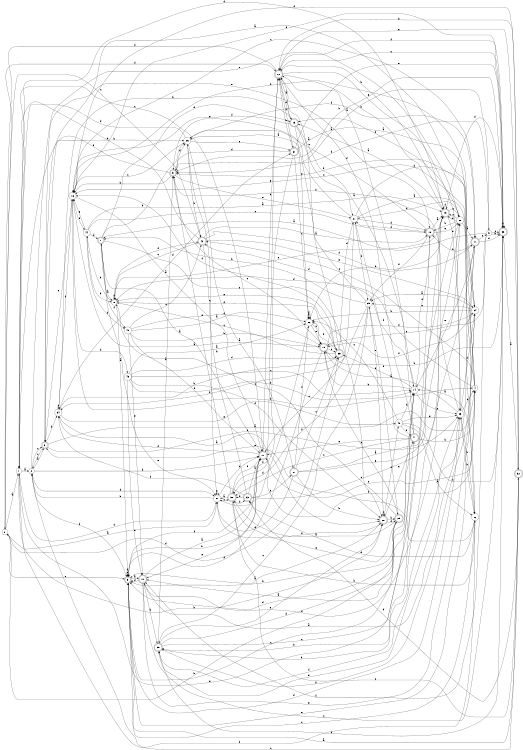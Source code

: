 digraph n37_8 {
__start0 [label="" shape="none"];

rankdir=LR;
size="8,5";

s0 [style="filled", color="black", fillcolor="white" shape="circle", label="0"];
s1 [style="filled", color="black", fillcolor="white" shape="circle", label="1"];
s2 [style="filled", color="black", fillcolor="white" shape="circle", label="2"];
s3 [style="rounded,filled", color="black", fillcolor="white" shape="doublecircle", label="3"];
s4 [style="filled", color="black", fillcolor="white" shape="circle", label="4"];
s5 [style="rounded,filled", color="black", fillcolor="white" shape="doublecircle", label="5"];
s6 [style="filled", color="black", fillcolor="white" shape="circle", label="6"];
s7 [style="rounded,filled", color="black", fillcolor="white" shape="doublecircle", label="7"];
s8 [style="filled", color="black", fillcolor="white" shape="circle", label="8"];
s9 [style="rounded,filled", color="black", fillcolor="white" shape="doublecircle", label="9"];
s10 [style="rounded,filled", color="black", fillcolor="white" shape="doublecircle", label="10"];
s11 [style="rounded,filled", color="black", fillcolor="white" shape="doublecircle", label="11"];
s12 [style="rounded,filled", color="black", fillcolor="white" shape="doublecircle", label="12"];
s13 [style="rounded,filled", color="black", fillcolor="white" shape="doublecircle", label="13"];
s14 [style="filled", color="black", fillcolor="white" shape="circle", label="14"];
s15 [style="rounded,filled", color="black", fillcolor="white" shape="doublecircle", label="15"];
s16 [style="filled", color="black", fillcolor="white" shape="circle", label="16"];
s17 [style="rounded,filled", color="black", fillcolor="white" shape="doublecircle", label="17"];
s18 [style="rounded,filled", color="black", fillcolor="white" shape="doublecircle", label="18"];
s19 [style="rounded,filled", color="black", fillcolor="white" shape="doublecircle", label="19"];
s20 [style="filled", color="black", fillcolor="white" shape="circle", label="20"];
s21 [style="filled", color="black", fillcolor="white" shape="circle", label="21"];
s22 [style="filled", color="black", fillcolor="white" shape="circle", label="22"];
s23 [style="filled", color="black", fillcolor="white" shape="circle", label="23"];
s24 [style="filled", color="black", fillcolor="white" shape="circle", label="24"];
s25 [style="filled", color="black", fillcolor="white" shape="circle", label="25"];
s26 [style="filled", color="black", fillcolor="white" shape="circle", label="26"];
s27 [style="rounded,filled", color="black", fillcolor="white" shape="doublecircle", label="27"];
s28 [style="rounded,filled", color="black", fillcolor="white" shape="doublecircle", label="28"];
s29 [style="rounded,filled", color="black", fillcolor="white" shape="doublecircle", label="29"];
s30 [style="rounded,filled", color="black", fillcolor="white" shape="doublecircle", label="30"];
s31 [style="filled", color="black", fillcolor="white" shape="circle", label="31"];
s32 [style="rounded,filled", color="black", fillcolor="white" shape="doublecircle", label="32"];
s33 [style="rounded,filled", color="black", fillcolor="white" shape="doublecircle", label="33"];
s34 [style="filled", color="black", fillcolor="white" shape="circle", label="34"];
s35 [style="rounded,filled", color="black", fillcolor="white" shape="doublecircle", label="35"];
s36 [style="filled", color="black", fillcolor="white" shape="circle", label="36"];
s37 [style="rounded,filled", color="black", fillcolor="white" shape="doublecircle", label="37"];
s38 [style="rounded,filled", color="black", fillcolor="white" shape="doublecircle", label="38"];
s39 [style="rounded,filled", color="black", fillcolor="white" shape="doublecircle", label="39"];
s40 [style="filled", color="black", fillcolor="white" shape="circle", label="40"];
s41 [style="rounded,filled", color="black", fillcolor="white" shape="doublecircle", label="41"];
s42 [style="rounded,filled", color="black", fillcolor="white" shape="doublecircle", label="42"];
s43 [style="filled", color="black", fillcolor="white" shape="circle", label="43"];
s44 [style="filled", color="black", fillcolor="white" shape="circle", label="44"];
s45 [style="filled", color="black", fillcolor="white" shape="circle", label="45"];
s0 -> s1 [label="a"];
s0 -> s29 [label="b"];
s0 -> s42 [label="c"];
s0 -> s35 [label="d"];
s0 -> s9 [label="e"];
s0 -> s12 [label="f"];
s1 -> s2 [label="a"];
s1 -> s28 [label="b"];
s1 -> s11 [label="c"];
s1 -> s19 [label="d"];
s1 -> s41 [label="e"];
s1 -> s31 [label="f"];
s2 -> s3 [label="a"];
s2 -> s11 [label="b"];
s2 -> s3 [label="c"];
s2 -> s31 [label="d"];
s2 -> s20 [label="e"];
s2 -> s9 [label="f"];
s3 -> s4 [label="a"];
s3 -> s26 [label="b"];
s3 -> s2 [label="c"];
s3 -> s23 [label="d"];
s3 -> s18 [label="e"];
s3 -> s34 [label="f"];
s4 -> s3 [label="a"];
s4 -> s5 [label="b"];
s4 -> s42 [label="c"];
s4 -> s8 [label="d"];
s4 -> s16 [label="e"];
s4 -> s11 [label="f"];
s5 -> s6 [label="a"];
s5 -> s16 [label="b"];
s5 -> s15 [label="c"];
s5 -> s26 [label="d"];
s5 -> s21 [label="e"];
s5 -> s1 [label="f"];
s6 -> s7 [label="a"];
s6 -> s38 [label="b"];
s6 -> s38 [label="c"];
s6 -> s5 [label="d"];
s6 -> s15 [label="e"];
s6 -> s10 [label="f"];
s7 -> s8 [label="a"];
s7 -> s26 [label="b"];
s7 -> s28 [label="c"];
s7 -> s13 [label="d"];
s7 -> s31 [label="e"];
s7 -> s45 [label="f"];
s8 -> s9 [label="a"];
s8 -> s44 [label="b"];
s8 -> s42 [label="c"];
s8 -> s8 [label="d"];
s8 -> s19 [label="e"];
s8 -> s35 [label="f"];
s9 -> s10 [label="a"];
s9 -> s12 [label="b"];
s9 -> s14 [label="c"];
s9 -> s23 [label="d"];
s9 -> s9 [label="e"];
s9 -> s9 [label="f"];
s10 -> s11 [label="a"];
s10 -> s39 [label="b"];
s10 -> s38 [label="c"];
s10 -> s9 [label="d"];
s10 -> s24 [label="e"];
s10 -> s20 [label="f"];
s11 -> s7 [label="a"];
s11 -> s12 [label="b"];
s11 -> s4 [label="c"];
s11 -> s34 [label="d"];
s11 -> s10 [label="e"];
s11 -> s9 [label="f"];
s12 -> s13 [label="a"];
s12 -> s19 [label="b"];
s12 -> s38 [label="c"];
s12 -> s37 [label="d"];
s12 -> s23 [label="e"];
s12 -> s0 [label="f"];
s13 -> s14 [label="a"];
s13 -> s34 [label="b"];
s13 -> s21 [label="c"];
s13 -> s12 [label="d"];
s13 -> s36 [label="e"];
s13 -> s5 [label="f"];
s14 -> s10 [label="a"];
s14 -> s15 [label="b"];
s14 -> s23 [label="c"];
s14 -> s42 [label="d"];
s14 -> s35 [label="e"];
s14 -> s18 [label="f"];
s15 -> s16 [label="a"];
s15 -> s38 [label="b"];
s15 -> s35 [label="c"];
s15 -> s9 [label="d"];
s15 -> s29 [label="e"];
s15 -> s24 [label="f"];
s16 -> s11 [label="a"];
s16 -> s4 [label="b"];
s16 -> s17 [label="c"];
s16 -> s43 [label="d"];
s16 -> s3 [label="e"];
s16 -> s44 [label="f"];
s17 -> s10 [label="a"];
s17 -> s18 [label="b"];
s17 -> s6 [label="c"];
s17 -> s38 [label="d"];
s17 -> s14 [label="e"];
s17 -> s39 [label="f"];
s18 -> s19 [label="a"];
s18 -> s39 [label="b"];
s18 -> s26 [label="c"];
s18 -> s21 [label="d"];
s18 -> s20 [label="e"];
s18 -> s25 [label="f"];
s19 -> s13 [label="a"];
s19 -> s12 [label="b"];
s19 -> s20 [label="c"];
s19 -> s38 [label="d"];
s19 -> s23 [label="e"];
s19 -> s19 [label="f"];
s20 -> s17 [label="a"];
s20 -> s18 [label="b"];
s20 -> s19 [label="c"];
s20 -> s21 [label="d"];
s20 -> s19 [label="e"];
s20 -> s13 [label="f"];
s21 -> s22 [label="a"];
s21 -> s24 [label="b"];
s21 -> s11 [label="c"];
s21 -> s18 [label="d"];
s21 -> s16 [label="e"];
s21 -> s25 [label="f"];
s22 -> s14 [label="a"];
s22 -> s23 [label="b"];
s22 -> s9 [label="c"];
s22 -> s33 [label="d"];
s22 -> s3 [label="e"];
s22 -> s1 [label="f"];
s23 -> s15 [label="a"];
s23 -> s22 [label="b"];
s23 -> s4 [label="c"];
s23 -> s24 [label="d"];
s23 -> s39 [label="e"];
s23 -> s5 [label="f"];
s24 -> s25 [label="a"];
s24 -> s36 [label="b"];
s24 -> s25 [label="c"];
s24 -> s16 [label="d"];
s24 -> s9 [label="e"];
s24 -> s15 [label="f"];
s25 -> s26 [label="a"];
s25 -> s7 [label="b"];
s25 -> s39 [label="c"];
s25 -> s34 [label="d"];
s25 -> s28 [label="e"];
s25 -> s30 [label="f"];
s26 -> s27 [label="a"];
s26 -> s42 [label="b"];
s26 -> s16 [label="c"];
s26 -> s1 [label="d"];
s26 -> s37 [label="e"];
s26 -> s17 [label="f"];
s27 -> s20 [label="a"];
s27 -> s28 [label="b"];
s27 -> s35 [label="c"];
s27 -> s31 [label="d"];
s27 -> s20 [label="e"];
s27 -> s36 [label="f"];
s28 -> s9 [label="a"];
s28 -> s29 [label="b"];
s28 -> s28 [label="c"];
s28 -> s29 [label="d"];
s28 -> s41 [label="e"];
s28 -> s40 [label="f"];
s29 -> s30 [label="a"];
s29 -> s9 [label="b"];
s29 -> s8 [label="c"];
s29 -> s9 [label="d"];
s29 -> s30 [label="e"];
s29 -> s25 [label="f"];
s30 -> s31 [label="a"];
s30 -> s22 [label="b"];
s30 -> s32 [label="c"];
s30 -> s33 [label="d"];
s30 -> s5 [label="e"];
s30 -> s11 [label="f"];
s31 -> s0 [label="a"];
s31 -> s2 [label="b"];
s31 -> s30 [label="c"];
s31 -> s11 [label="d"];
s31 -> s31 [label="e"];
s31 -> s28 [label="f"];
s32 -> s9 [label="a"];
s32 -> s12 [label="b"];
s32 -> s2 [label="c"];
s32 -> s33 [label="d"];
s32 -> s12 [label="e"];
s32 -> s16 [label="f"];
s33 -> s11 [label="a"];
s33 -> s26 [label="b"];
s33 -> s17 [label="c"];
s33 -> s30 [label="d"];
s33 -> s27 [label="e"];
s33 -> s34 [label="f"];
s34 -> s28 [label="a"];
s34 -> s35 [label="b"];
s34 -> s34 [label="c"];
s34 -> s37 [label="d"];
s34 -> s40 [label="e"];
s34 -> s16 [label="f"];
s35 -> s12 [label="a"];
s35 -> s36 [label="b"];
s35 -> s8 [label="c"];
s35 -> s21 [label="d"];
s35 -> s8 [label="e"];
s35 -> s16 [label="f"];
s36 -> s36 [label="a"];
s36 -> s19 [label="b"];
s36 -> s15 [label="c"];
s36 -> s31 [label="d"];
s36 -> s15 [label="e"];
s36 -> s36 [label="f"];
s37 -> s24 [label="a"];
s37 -> s12 [label="b"];
s37 -> s36 [label="c"];
s37 -> s5 [label="d"];
s37 -> s38 [label="e"];
s37 -> s30 [label="f"];
s38 -> s32 [label="a"];
s38 -> s5 [label="b"];
s38 -> s39 [label="c"];
s38 -> s38 [label="d"];
s38 -> s16 [label="e"];
s38 -> s12 [label="f"];
s39 -> s5 [label="a"];
s39 -> s19 [label="b"];
s39 -> s19 [label="c"];
s39 -> s14 [label="d"];
s39 -> s28 [label="e"];
s39 -> s23 [label="f"];
s40 -> s22 [label="a"];
s40 -> s38 [label="b"];
s40 -> s36 [label="c"];
s40 -> s14 [label="d"];
s40 -> s23 [label="e"];
s40 -> s41 [label="f"];
s41 -> s12 [label="a"];
s41 -> s4 [label="b"];
s41 -> s30 [label="c"];
s41 -> s12 [label="d"];
s41 -> s11 [label="e"];
s41 -> s21 [label="f"];
s42 -> s18 [label="a"];
s42 -> s1 [label="b"];
s42 -> s31 [label="c"];
s42 -> s8 [label="d"];
s42 -> s24 [label="e"];
s42 -> s17 [label="f"];
s43 -> s36 [label="a"];
s43 -> s14 [label="b"];
s43 -> s14 [label="c"];
s43 -> s35 [label="d"];
s43 -> s10 [label="e"];
s43 -> s28 [label="f"];
s44 -> s19 [label="a"];
s44 -> s8 [label="b"];
s44 -> s18 [label="c"];
s44 -> s7 [label="d"];
s44 -> s16 [label="e"];
s44 -> s45 [label="f"];
s45 -> s36 [label="a"];
s45 -> s15 [label="b"];
s45 -> s42 [label="c"];
s45 -> s15 [label="d"];
s45 -> s10 [label="e"];
s45 -> s11 [label="f"];

}
